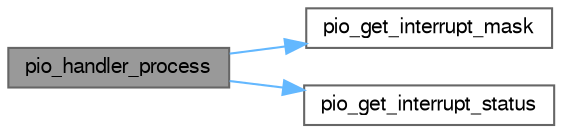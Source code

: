 digraph "pio_handler_process"
{
 // LATEX_PDF_SIZE
  bgcolor="transparent";
  edge [fontname=FreeSans,fontsize=10,labelfontname=FreeSans,labelfontsize=10];
  node [fontname=FreeSans,fontsize=10,shape=box,height=0.2,width=0.4];
  rankdir="LR";
  Node1 [label="pio_handler_process",height=0.2,width=0.4,color="gray40", fillcolor="grey60", style="filled", fontcolor="black",tooltip="Process an interrupt request on the given PIO controller."];
  Node1 -> Node2 [color="steelblue1",style="solid"];
  Node2 [label="pio_get_interrupt_mask",height=0.2,width=0.4,color="grey40", fillcolor="white", style="filled",URL="$group__sam__drivers__pio__group.html#ga927511a509ee6ec619cc88eea5466c1d",tooltip="Read PIO interrupt mask."];
  Node1 -> Node3 [color="steelblue1",style="solid"];
  Node3 [label="pio_get_interrupt_status",height=0.2,width=0.4,color="grey40", fillcolor="white", style="filled",URL="$group__sam__drivers__pio__group.html#ga3f15513050ecf143c9e92f1daef155ed",tooltip="Read and clear PIO interrupt status."];
}
